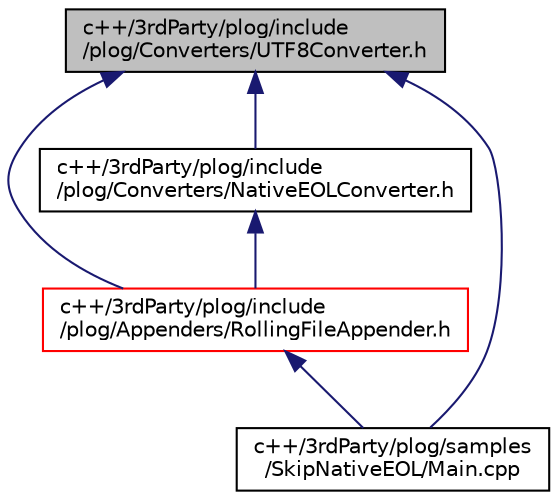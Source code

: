 digraph "c++/3rdParty/plog/include/plog/Converters/UTF8Converter.h"
{
 // LATEX_PDF_SIZE
  bgcolor="transparent";
  edge [fontname="Helvetica",fontsize="10",labelfontname="Helvetica",labelfontsize="10"];
  node [fontname="Helvetica",fontsize="10",shape=record];
  Node1 [label="c++/3rdParty/plog/include\l/plog/Converters/UTF8Converter.h",height=0.2,width=0.4,color="black", fillcolor="grey75", style="filled", fontcolor="black",tooltip=" "];
  Node1 -> Node2 [dir="back",color="midnightblue",fontsize="10",style="solid",fontname="Helvetica"];
  Node2 [label="c++/3rdParty/plog/include\l/plog/Appenders/RollingFileAppender.h",height=0.2,width=0.4,color="red",URL="$_rolling_file_appender_8h.html",tooltip=" "];
  Node2 -> Node20 [dir="back",color="midnightblue",fontsize="10",style="solid",fontname="Helvetica"];
  Node20 [label="c++/3rdParty/plog/samples\l/SkipNativeEOL/Main.cpp",height=0.2,width=0.4,color="black",URL="$3rd_party_2plog_2samples_2_skip_native_e_o_l_2_main_8cpp.html",tooltip=" "];
  Node1 -> Node22 [dir="back",color="midnightblue",fontsize="10",style="solid",fontname="Helvetica"];
  Node22 [label="c++/3rdParty/plog/include\l/plog/Converters/NativeEOLConverter.h",height=0.2,width=0.4,color="black",URL="$_native_e_o_l_converter_8h.html",tooltip=" "];
  Node22 -> Node2 [dir="back",color="midnightblue",fontsize="10",style="solid",fontname="Helvetica"];
  Node1 -> Node20 [dir="back",color="midnightblue",fontsize="10",style="solid",fontname="Helvetica"];
}
